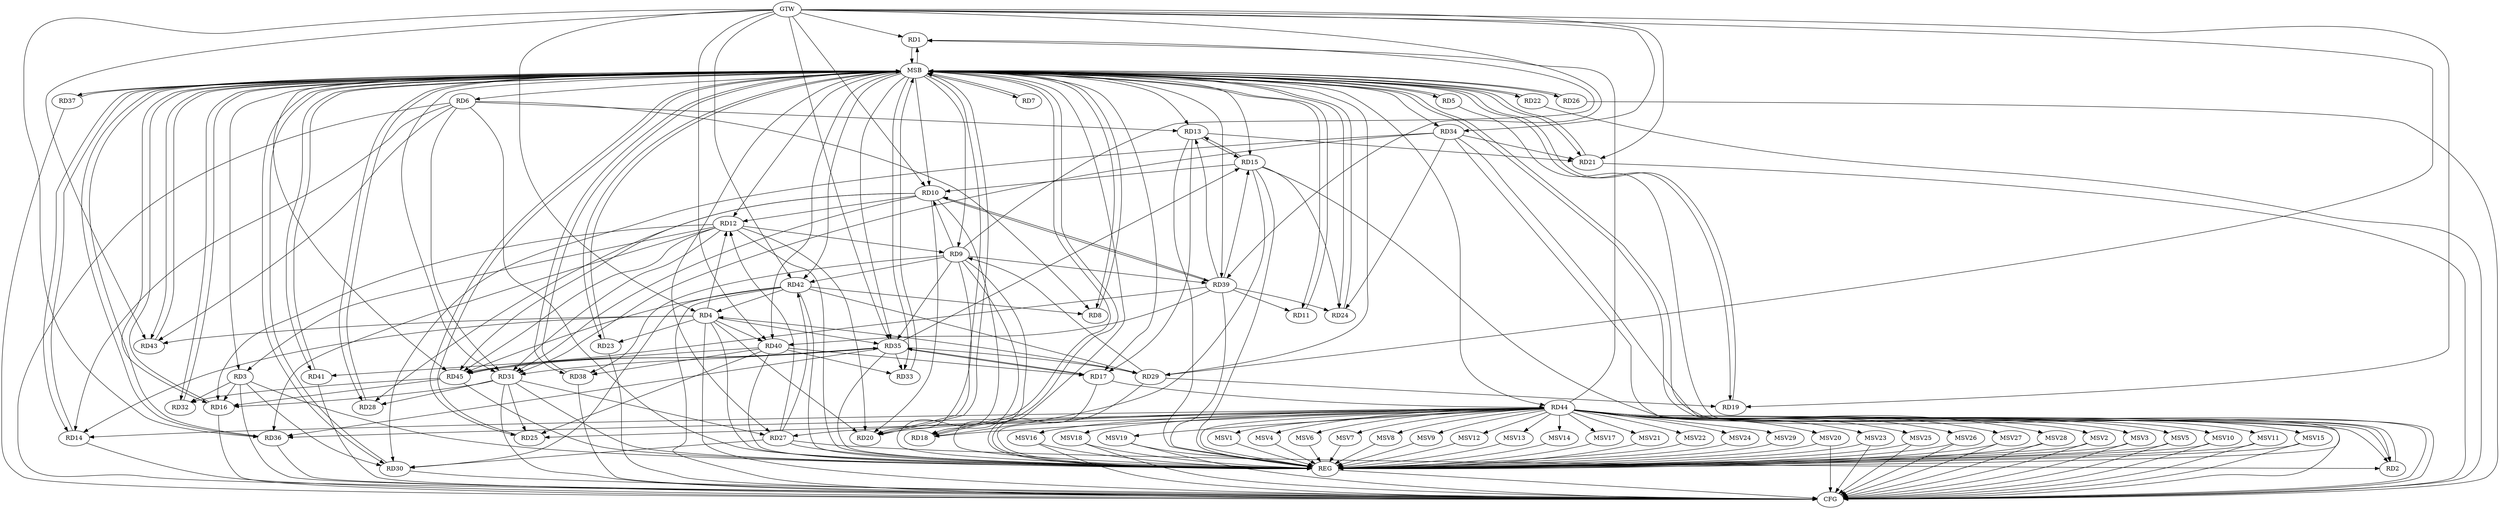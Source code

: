 strict digraph G {
  RD1 [ label="RD1" ];
  RD2 [ label="RD2" ];
  RD3 [ label="RD3" ];
  RD4 [ label="RD4" ];
  RD5 [ label="RD5" ];
  RD6 [ label="RD6" ];
  RD7 [ label="RD7" ];
  RD8 [ label="RD8" ];
  RD9 [ label="RD9" ];
  RD10 [ label="RD10" ];
  RD11 [ label="RD11" ];
  RD12 [ label="RD12" ];
  RD13 [ label="RD13" ];
  RD14 [ label="RD14" ];
  RD15 [ label="RD15" ];
  RD16 [ label="RD16" ];
  RD17 [ label="RD17" ];
  RD18 [ label="RD18" ];
  RD19 [ label="RD19" ];
  RD20 [ label="RD20" ];
  RD21 [ label="RD21" ];
  RD22 [ label="RD22" ];
  RD23 [ label="RD23" ];
  RD24 [ label="RD24" ];
  RD25 [ label="RD25" ];
  RD26 [ label="RD26" ];
  RD27 [ label="RD27" ];
  RD28 [ label="RD28" ];
  RD29 [ label="RD29" ];
  RD30 [ label="RD30" ];
  RD31 [ label="RD31" ];
  RD32 [ label="RD32" ];
  RD33 [ label="RD33" ];
  RD34 [ label="RD34" ];
  RD35 [ label="RD35" ];
  RD36 [ label="RD36" ];
  RD37 [ label="RD37" ];
  RD38 [ label="RD38" ];
  RD39 [ label="RD39" ];
  RD40 [ label="RD40" ];
  RD41 [ label="RD41" ];
  RD42 [ label="RD42" ];
  RD43 [ label="RD43" ];
  RD44 [ label="RD44" ];
  RD45 [ label="RD45" ];
  GTW [ label="GTW" ];
  REG [ label="REG" ];
  MSB [ label="MSB" ];
  CFG [ label="CFG" ];
  MSV1 [ label="MSV1" ];
  MSV2 [ label="MSV2" ];
  MSV3 [ label="MSV3" ];
  MSV4 [ label="MSV4" ];
  MSV5 [ label="MSV5" ];
  MSV6 [ label="MSV6" ];
  MSV7 [ label="MSV7" ];
  MSV8 [ label="MSV8" ];
  MSV9 [ label="MSV9" ];
  MSV10 [ label="MSV10" ];
  MSV11 [ label="MSV11" ];
  MSV12 [ label="MSV12" ];
  MSV13 [ label="MSV13" ];
  MSV14 [ label="MSV14" ];
  MSV15 [ label="MSV15" ];
  MSV16 [ label="MSV16" ];
  MSV17 [ label="MSV17" ];
  MSV18 [ label="MSV18" ];
  MSV19 [ label="MSV19" ];
  MSV20 [ label="MSV20" ];
  MSV21 [ label="MSV21" ];
  MSV22 [ label="MSV22" ];
  MSV23 [ label="MSV23" ];
  MSV24 [ label="MSV24" ];
  MSV25 [ label="MSV25" ];
  MSV26 [ label="MSV26" ];
  MSV27 [ label="MSV27" ];
  MSV28 [ label="MSV28" ];
  MSV29 [ label="MSV29" ];
  RD9 -> RD1;
  RD44 -> RD1;
  RD15 -> RD2;
  RD27 -> RD2;
  RD44 -> RD2;
  RD12 -> RD3;
  RD3 -> RD16;
  RD3 -> RD30;
  RD3 -> RD32;
  RD4 -> RD12;
  RD4 -> RD14;
  RD4 -> RD20;
  RD4 -> RD23;
  RD29 -> RD4;
  RD4 -> RD35;
  RD4 -> RD40;
  RD42 -> RD4;
  RD4 -> RD43;
  RD6 -> RD8;
  RD6 -> RD13;
  RD6 -> RD14;
  RD6 -> RD31;
  RD6 -> RD43;
  RD42 -> RD8;
  RD9 -> RD10;
  RD12 -> RD9;
  RD9 -> RD18;
  RD9 -> RD20;
  RD29 -> RD9;
  RD9 -> RD35;
  RD9 -> RD38;
  RD9 -> RD39;
  RD9 -> RD42;
  RD10 -> RD12;
  RD15 -> RD10;
  RD10 -> RD20;
  RD10 -> RD28;
  RD10 -> RD31;
  RD10 -> RD39;
  RD39 -> RD10;
  RD10 -> RD45;
  RD39 -> RD11;
  RD12 -> RD16;
  RD12 -> RD20;
  RD27 -> RD12;
  RD12 -> RD31;
  RD12 -> RD36;
  RD12 -> RD45;
  RD13 -> RD15;
  RD15 -> RD13;
  RD13 -> RD17;
  RD13 -> RD21;
  RD39 -> RD13;
  RD44 -> RD14;
  RD15 -> RD18;
  RD15 -> RD24;
  RD35 -> RD15;
  RD39 -> RD15;
  RD31 -> RD16;
  RD45 -> RD16;
  RD17 -> RD35;
  RD35 -> RD17;
  RD40 -> RD17;
  RD17 -> RD44;
  RD44 -> RD18;
  RD29 -> RD19;
  RD44 -> RD20;
  RD34 -> RD21;
  RD34 -> RD24;
  RD39 -> RD24;
  RD31 -> RD25;
  RD40 -> RD25;
  RD44 -> RD25;
  RD27 -> RD30;
  RD31 -> RD27;
  RD27 -> RD42;
  RD44 -> RD27;
  RD31 -> RD28;
  RD35 -> RD29;
  RD42 -> RD29;
  RD34 -> RD30;
  RD42 -> RD30;
  RD34 -> RD31;
  RD35 -> RD31;
  RD45 -> RD32;
  RD35 -> RD33;
  RD40 -> RD33;
  RD35 -> RD36;
  RD35 -> RD45;
  RD45 -> RD35;
  RD44 -> RD36;
  RD40 -> RD38;
  RD39 -> RD40;
  RD39 -> RD45;
  RD40 -> RD41;
  RD42 -> RD45;
  GTW -> RD10;
  GTW -> RD35;
  GTW -> RD43;
  GTW -> RD21;
  GTW -> RD4;
  GTW -> RD42;
  GTW -> RD1;
  GTW -> RD36;
  GTW -> RD19;
  GTW -> RD34;
  GTW -> RD40;
  GTW -> RD29;
  GTW -> RD39;
  RD3 -> REG;
  RD4 -> REG;
  RD6 -> REG;
  RD9 -> REG;
  RD10 -> REG;
  RD12 -> REG;
  RD13 -> REG;
  RD15 -> REG;
  RD17 -> REG;
  RD27 -> REG;
  RD29 -> REG;
  RD31 -> REG;
  RD34 -> REG;
  RD35 -> REG;
  RD39 -> REG;
  RD40 -> REG;
  RD42 -> REG;
  RD44 -> REG;
  RD45 -> REG;
  RD1 -> MSB;
  MSB -> RD2;
  MSB -> RD6;
  MSB -> RD41;
  MSB -> RD43;
  MSB -> REG;
  RD2 -> MSB;
  MSB -> RD7;
  MSB -> RD20;
  MSB -> RD22;
  MSB -> RD32;
  MSB -> RD42;
  RD5 -> MSB;
  MSB -> RD12;
  MSB -> RD38;
  RD7 -> MSB;
  MSB -> RD16;
  MSB -> RD19;
  MSB -> RD25;
  MSB -> RD35;
  MSB -> RD44;
  RD8 -> MSB;
  MSB -> RD9;
  MSB -> RD14;
  MSB -> RD31;
  RD11 -> MSB;
  MSB -> RD17;
  MSB -> RD18;
  MSB -> RD23;
  MSB -> RD34;
  MSB -> RD45;
  RD14 -> MSB;
  MSB -> RD8;
  MSB -> RD40;
  RD16 -> MSB;
  MSB -> RD5;
  MSB -> RD24;
  MSB -> RD29;
  RD18 -> MSB;
  MSB -> RD15;
  MSB -> RD30;
  RD19 -> MSB;
  MSB -> RD3;
  MSB -> RD11;
  MSB -> RD21;
  RD20 -> MSB;
  MSB -> RD28;
  MSB -> RD36;
  RD21 -> MSB;
  MSB -> RD1;
  MSB -> RD26;
  RD22 -> MSB;
  MSB -> RD37;
  RD23 -> MSB;
  RD24 -> MSB;
  RD25 -> MSB;
  MSB -> RD39;
  RD26 -> MSB;
  RD28 -> MSB;
  MSB -> RD13;
  MSB -> RD27;
  RD30 -> MSB;
  RD32 -> MSB;
  RD33 -> MSB;
  RD36 -> MSB;
  RD37 -> MSB;
  RD38 -> MSB;
  MSB -> RD10;
  MSB -> RD33;
  RD41 -> MSB;
  RD43 -> MSB;
  RD26 -> CFG;
  RD30 -> CFG;
  RD36 -> CFG;
  RD37 -> CFG;
  RD34 -> CFG;
  RD44 -> CFG;
  RD5 -> CFG;
  RD21 -> CFG;
  RD41 -> CFG;
  RD22 -> CFG;
  RD42 -> CFG;
  RD6 -> CFG;
  RD38 -> CFG;
  RD14 -> CFG;
  RD23 -> CFG;
  RD3 -> CFG;
  RD31 -> CFG;
  RD4 -> CFG;
  RD16 -> CFG;
  REG -> CFG;
  RD44 -> MSV1;
  RD44 -> MSV2;
  RD44 -> MSV3;
  RD44 -> MSV4;
  RD44 -> MSV5;
  MSV1 -> REG;
  MSV2 -> REG;
  MSV2 -> CFG;
  MSV3 -> REG;
  MSV3 -> CFG;
  MSV4 -> REG;
  MSV5 -> REG;
  MSV5 -> CFG;
  RD44 -> MSV6;
  MSV6 -> REG;
  RD44 -> MSV7;
  RD44 -> MSV8;
  MSV7 -> REG;
  MSV8 -> REG;
  RD44 -> MSV9;
  RD44 -> MSV10;
  MSV9 -> REG;
  MSV10 -> REG;
  MSV10 -> CFG;
  RD44 -> MSV11;
  RD44 -> MSV12;
  MSV11 -> REG;
  MSV11 -> CFG;
  MSV12 -> REG;
  RD44 -> MSV13;
  RD44 -> MSV14;
  RD44 -> MSV15;
  MSV13 -> REG;
  MSV14 -> REG;
  MSV15 -> REG;
  MSV15 -> CFG;
  RD44 -> MSV16;
  MSV16 -> REG;
  MSV16 -> CFG;
  RD44 -> MSV17;
  RD44 -> MSV18;
  MSV17 -> REG;
  MSV18 -> REG;
  MSV18 -> CFG;
  RD44 -> MSV19;
  MSV19 -> REG;
  MSV19 -> CFG;
  RD44 -> MSV20;
  RD44 -> MSV21;
  RD44 -> MSV22;
  MSV20 -> REG;
  MSV20 -> CFG;
  MSV21 -> REG;
  MSV22 -> REG;
  RD44 -> MSV23;
  RD44 -> MSV24;
  MSV23 -> REG;
  MSV23 -> CFG;
  MSV24 -> REG;
  RD44 -> MSV25;
  RD44 -> MSV26;
  MSV25 -> REG;
  MSV25 -> CFG;
  MSV26 -> REG;
  MSV26 -> CFG;
  RD44 -> MSV27;
  MSV27 -> REG;
  MSV27 -> CFG;
  RD44 -> MSV28;
  RD44 -> MSV29;
  MSV28 -> REG;
  MSV28 -> CFG;
  MSV29 -> REG;
}
